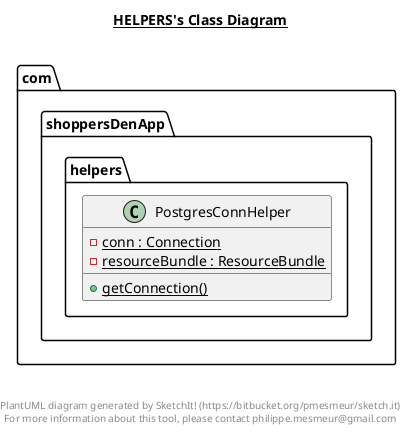 @startuml

title __HELPERS's Class Diagram__\n

  namespace com.shoppersDenApp.helpers {
    class com.shoppersDenApp.helpers.PostgresConnHelper {
        {static} - conn : Connection
        {static} - resourceBundle : ResourceBundle
        {static} + getConnection()
    }
  }
  



right footer


PlantUML diagram generated by SketchIt! (https://bitbucket.org/pmesmeur/sketch.it)
For more information about this tool, please contact philippe.mesmeur@gmail.com
endfooter

@enduml
